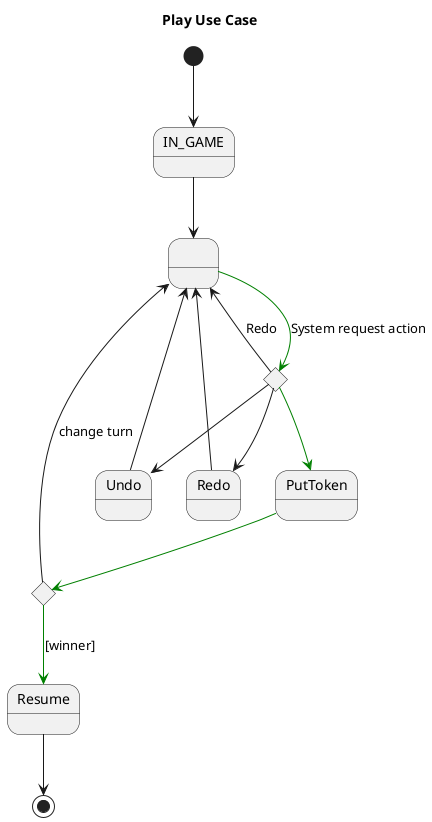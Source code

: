 @startuml
title Play Use Case
state IN_GAME
state " " as INITIAL
state " " as playerChoice <<choice>>
state is_winner <<choice>>
state PutToken

[*] -down-> IN_GAME
IN_GAME --> INITIAL
INITIAL -[#green]-> playerChoice : System request action
playerChoice --> Undo
playerChoice --> Redo
Undo --> INITIAL
Redo --> INITIAL
playerChoice --> INITIAL : Redo
playerChoice -[#green]-> PutToken
PutToken -[#green]-> is_winner
is_winner -[#green]-> Resume : [winner]
is_winner --> INITIAL : change turn
Resume --> [*]

@enduml